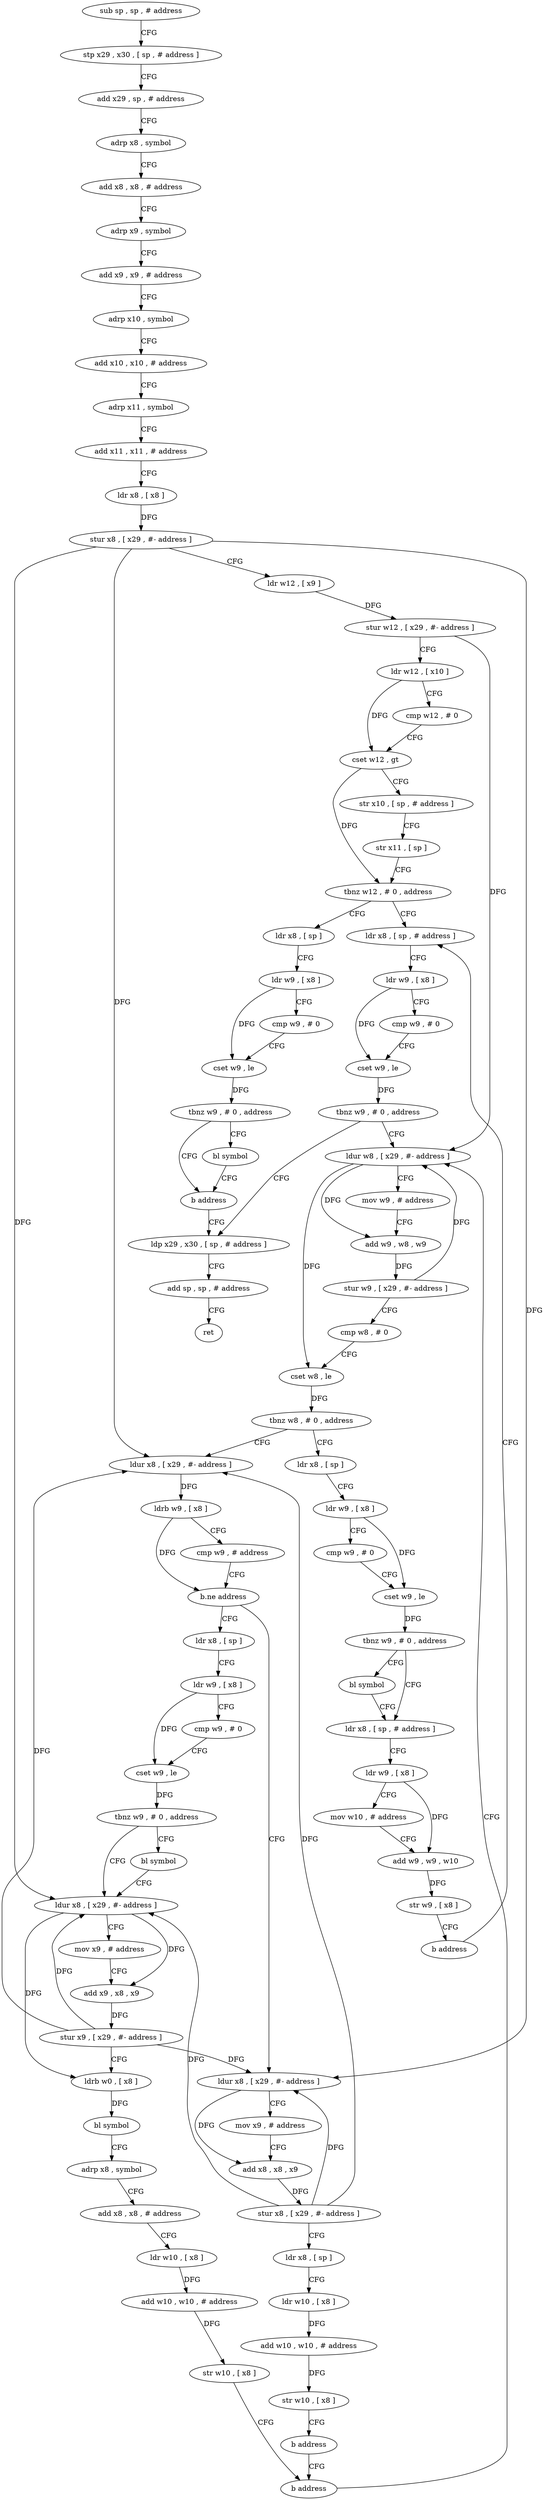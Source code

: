 digraph "func" {
"4236612" [label = "sub sp , sp , # address" ]
"4236616" [label = "stp x29 , x30 , [ sp , # address ]" ]
"4236620" [label = "add x29 , sp , # address" ]
"4236624" [label = "adrp x8 , symbol" ]
"4236628" [label = "add x8 , x8 , # address" ]
"4236632" [label = "adrp x9 , symbol" ]
"4236636" [label = "add x9 , x9 , # address" ]
"4236640" [label = "adrp x10 , symbol" ]
"4236644" [label = "add x10 , x10 , # address" ]
"4236648" [label = "adrp x11 , symbol" ]
"4236652" [label = "add x11 , x11 , # address" ]
"4236656" [label = "ldr x8 , [ x8 ]" ]
"4236660" [label = "stur x8 , [ x29 , #- address ]" ]
"4236664" [label = "ldr w12 , [ x9 ]" ]
"4236668" [label = "stur w12 , [ x29 , #- address ]" ]
"4236672" [label = "ldr w12 , [ x10 ]" ]
"4236676" [label = "cmp w12 , # 0" ]
"4236680" [label = "cset w12 , gt" ]
"4236684" [label = "str x10 , [ sp , # address ]" ]
"4236688" [label = "str x11 , [ sp ]" ]
"4236692" [label = "tbnz w12 , # 0 , address" ]
"4236724" [label = "ldr x8 , [ sp , # address ]" ]
"4236696" [label = "ldr x8 , [ sp ]" ]
"4236728" [label = "ldr w9 , [ x8 ]" ]
"4236732" [label = "cmp w9 , # 0" ]
"4236736" [label = "cset w9 , le" ]
"4236740" [label = "tbnz w9 , # 0 , address" ]
"4236944" [label = "ldp x29 , x30 , [ sp , # address ]" ]
"4236744" [label = "ldur w8 , [ x29 , #- address ]" ]
"4236700" [label = "ldr w9 , [ x8 ]" ]
"4236704" [label = "cmp w9 , # 0" ]
"4236708" [label = "cset w9 , le" ]
"4236712" [label = "tbnz w9 , # 0 , address" ]
"4236720" [label = "b address" ]
"4236716" [label = "bl symbol" ]
"4236948" [label = "add sp , sp , # address" ]
"4236952" [label = "ret" ]
"4236748" [label = "mov w9 , # address" ]
"4236752" [label = "add w9 , w8 , w9" ]
"4236756" [label = "stur w9 , [ x29 , #- address ]" ]
"4236760" [label = "cmp w8 , # 0" ]
"4236764" [label = "cset w8 , le" ]
"4236768" [label = "tbnz w8 , # 0 , address" ]
"4236896" [label = "ldr x8 , [ sp ]" ]
"4236772" [label = "ldur x8 , [ x29 , #- address ]" ]
"4236900" [label = "ldr w9 , [ x8 ]" ]
"4236904" [label = "cmp w9 , # 0" ]
"4236908" [label = "cset w9 , le" ]
"4236912" [label = "tbnz w9 , # 0 , address" ]
"4236920" [label = "ldr x8 , [ sp , # address ]" ]
"4236916" [label = "bl symbol" ]
"4236776" [label = "ldrb w9 , [ x8 ]" ]
"4236780" [label = "cmp w9 , # address" ]
"4236784" [label = "b.ne address" ]
"4236824" [label = "ldr x8 , [ sp ]" ]
"4236788" [label = "ldur x8 , [ x29 , #- address ]" ]
"4236924" [label = "ldr w9 , [ x8 ]" ]
"4236928" [label = "mov w10 , # address" ]
"4236932" [label = "add w9 , w9 , w10" ]
"4236936" [label = "str w9 , [ x8 ]" ]
"4236940" [label = "b address" ]
"4236828" [label = "ldr w9 , [ x8 ]" ]
"4236832" [label = "cmp w9 , # 0" ]
"4236836" [label = "cset w9 , le" ]
"4236840" [label = "tbnz w9 , # 0 , address" ]
"4236848" [label = "ldur x8 , [ x29 , #- address ]" ]
"4236844" [label = "bl symbol" ]
"4236792" [label = "mov x9 , # address" ]
"4236796" [label = "add x8 , x8 , x9" ]
"4236800" [label = "stur x8 , [ x29 , #- address ]" ]
"4236804" [label = "ldr x8 , [ sp ]" ]
"4236808" [label = "ldr w10 , [ x8 ]" ]
"4236812" [label = "add w10 , w10 , # address" ]
"4236816" [label = "str w10 , [ x8 ]" ]
"4236820" [label = "b address" ]
"4236892" [label = "b address" ]
"4236852" [label = "mov x9 , # address" ]
"4236856" [label = "add x9 , x8 , x9" ]
"4236860" [label = "stur x9 , [ x29 , #- address ]" ]
"4236864" [label = "ldrb w0 , [ x8 ]" ]
"4236868" [label = "bl symbol" ]
"4236872" [label = "adrp x8 , symbol" ]
"4236876" [label = "add x8 , x8 , # address" ]
"4236880" [label = "ldr w10 , [ x8 ]" ]
"4236884" [label = "add w10 , w10 , # address" ]
"4236888" [label = "str w10 , [ x8 ]" ]
"4236612" -> "4236616" [ label = "CFG" ]
"4236616" -> "4236620" [ label = "CFG" ]
"4236620" -> "4236624" [ label = "CFG" ]
"4236624" -> "4236628" [ label = "CFG" ]
"4236628" -> "4236632" [ label = "CFG" ]
"4236632" -> "4236636" [ label = "CFG" ]
"4236636" -> "4236640" [ label = "CFG" ]
"4236640" -> "4236644" [ label = "CFG" ]
"4236644" -> "4236648" [ label = "CFG" ]
"4236648" -> "4236652" [ label = "CFG" ]
"4236652" -> "4236656" [ label = "CFG" ]
"4236656" -> "4236660" [ label = "DFG" ]
"4236660" -> "4236664" [ label = "CFG" ]
"4236660" -> "4236772" [ label = "DFG" ]
"4236660" -> "4236788" [ label = "DFG" ]
"4236660" -> "4236848" [ label = "DFG" ]
"4236664" -> "4236668" [ label = "DFG" ]
"4236668" -> "4236672" [ label = "CFG" ]
"4236668" -> "4236744" [ label = "DFG" ]
"4236672" -> "4236676" [ label = "CFG" ]
"4236672" -> "4236680" [ label = "DFG" ]
"4236676" -> "4236680" [ label = "CFG" ]
"4236680" -> "4236684" [ label = "CFG" ]
"4236680" -> "4236692" [ label = "DFG" ]
"4236684" -> "4236688" [ label = "CFG" ]
"4236688" -> "4236692" [ label = "CFG" ]
"4236692" -> "4236724" [ label = "CFG" ]
"4236692" -> "4236696" [ label = "CFG" ]
"4236724" -> "4236728" [ label = "CFG" ]
"4236696" -> "4236700" [ label = "CFG" ]
"4236728" -> "4236732" [ label = "CFG" ]
"4236728" -> "4236736" [ label = "DFG" ]
"4236732" -> "4236736" [ label = "CFG" ]
"4236736" -> "4236740" [ label = "DFG" ]
"4236740" -> "4236944" [ label = "CFG" ]
"4236740" -> "4236744" [ label = "CFG" ]
"4236944" -> "4236948" [ label = "CFG" ]
"4236744" -> "4236748" [ label = "CFG" ]
"4236744" -> "4236752" [ label = "DFG" ]
"4236744" -> "4236764" [ label = "DFG" ]
"4236700" -> "4236704" [ label = "CFG" ]
"4236700" -> "4236708" [ label = "DFG" ]
"4236704" -> "4236708" [ label = "CFG" ]
"4236708" -> "4236712" [ label = "DFG" ]
"4236712" -> "4236720" [ label = "CFG" ]
"4236712" -> "4236716" [ label = "CFG" ]
"4236720" -> "4236944" [ label = "CFG" ]
"4236716" -> "4236720" [ label = "CFG" ]
"4236948" -> "4236952" [ label = "CFG" ]
"4236748" -> "4236752" [ label = "CFG" ]
"4236752" -> "4236756" [ label = "DFG" ]
"4236756" -> "4236760" [ label = "CFG" ]
"4236756" -> "4236744" [ label = "DFG" ]
"4236760" -> "4236764" [ label = "CFG" ]
"4236764" -> "4236768" [ label = "DFG" ]
"4236768" -> "4236896" [ label = "CFG" ]
"4236768" -> "4236772" [ label = "CFG" ]
"4236896" -> "4236900" [ label = "CFG" ]
"4236772" -> "4236776" [ label = "DFG" ]
"4236900" -> "4236904" [ label = "CFG" ]
"4236900" -> "4236908" [ label = "DFG" ]
"4236904" -> "4236908" [ label = "CFG" ]
"4236908" -> "4236912" [ label = "DFG" ]
"4236912" -> "4236920" [ label = "CFG" ]
"4236912" -> "4236916" [ label = "CFG" ]
"4236920" -> "4236924" [ label = "CFG" ]
"4236916" -> "4236920" [ label = "CFG" ]
"4236776" -> "4236780" [ label = "CFG" ]
"4236776" -> "4236784" [ label = "DFG" ]
"4236780" -> "4236784" [ label = "CFG" ]
"4236784" -> "4236824" [ label = "CFG" ]
"4236784" -> "4236788" [ label = "CFG" ]
"4236824" -> "4236828" [ label = "CFG" ]
"4236788" -> "4236792" [ label = "CFG" ]
"4236788" -> "4236796" [ label = "DFG" ]
"4236924" -> "4236928" [ label = "CFG" ]
"4236924" -> "4236932" [ label = "DFG" ]
"4236928" -> "4236932" [ label = "CFG" ]
"4236932" -> "4236936" [ label = "DFG" ]
"4236936" -> "4236940" [ label = "CFG" ]
"4236940" -> "4236724" [ label = "CFG" ]
"4236828" -> "4236832" [ label = "CFG" ]
"4236828" -> "4236836" [ label = "DFG" ]
"4236832" -> "4236836" [ label = "CFG" ]
"4236836" -> "4236840" [ label = "DFG" ]
"4236840" -> "4236848" [ label = "CFG" ]
"4236840" -> "4236844" [ label = "CFG" ]
"4236848" -> "4236852" [ label = "CFG" ]
"4236848" -> "4236856" [ label = "DFG" ]
"4236848" -> "4236864" [ label = "DFG" ]
"4236844" -> "4236848" [ label = "CFG" ]
"4236792" -> "4236796" [ label = "CFG" ]
"4236796" -> "4236800" [ label = "DFG" ]
"4236800" -> "4236804" [ label = "CFG" ]
"4236800" -> "4236772" [ label = "DFG" ]
"4236800" -> "4236788" [ label = "DFG" ]
"4236800" -> "4236848" [ label = "DFG" ]
"4236804" -> "4236808" [ label = "CFG" ]
"4236808" -> "4236812" [ label = "DFG" ]
"4236812" -> "4236816" [ label = "DFG" ]
"4236816" -> "4236820" [ label = "CFG" ]
"4236820" -> "4236892" [ label = "CFG" ]
"4236892" -> "4236744" [ label = "CFG" ]
"4236852" -> "4236856" [ label = "CFG" ]
"4236856" -> "4236860" [ label = "DFG" ]
"4236860" -> "4236864" [ label = "CFG" ]
"4236860" -> "4236772" [ label = "DFG" ]
"4236860" -> "4236788" [ label = "DFG" ]
"4236860" -> "4236848" [ label = "DFG" ]
"4236864" -> "4236868" [ label = "DFG" ]
"4236868" -> "4236872" [ label = "CFG" ]
"4236872" -> "4236876" [ label = "CFG" ]
"4236876" -> "4236880" [ label = "CFG" ]
"4236880" -> "4236884" [ label = "DFG" ]
"4236884" -> "4236888" [ label = "DFG" ]
"4236888" -> "4236892" [ label = "CFG" ]
}
